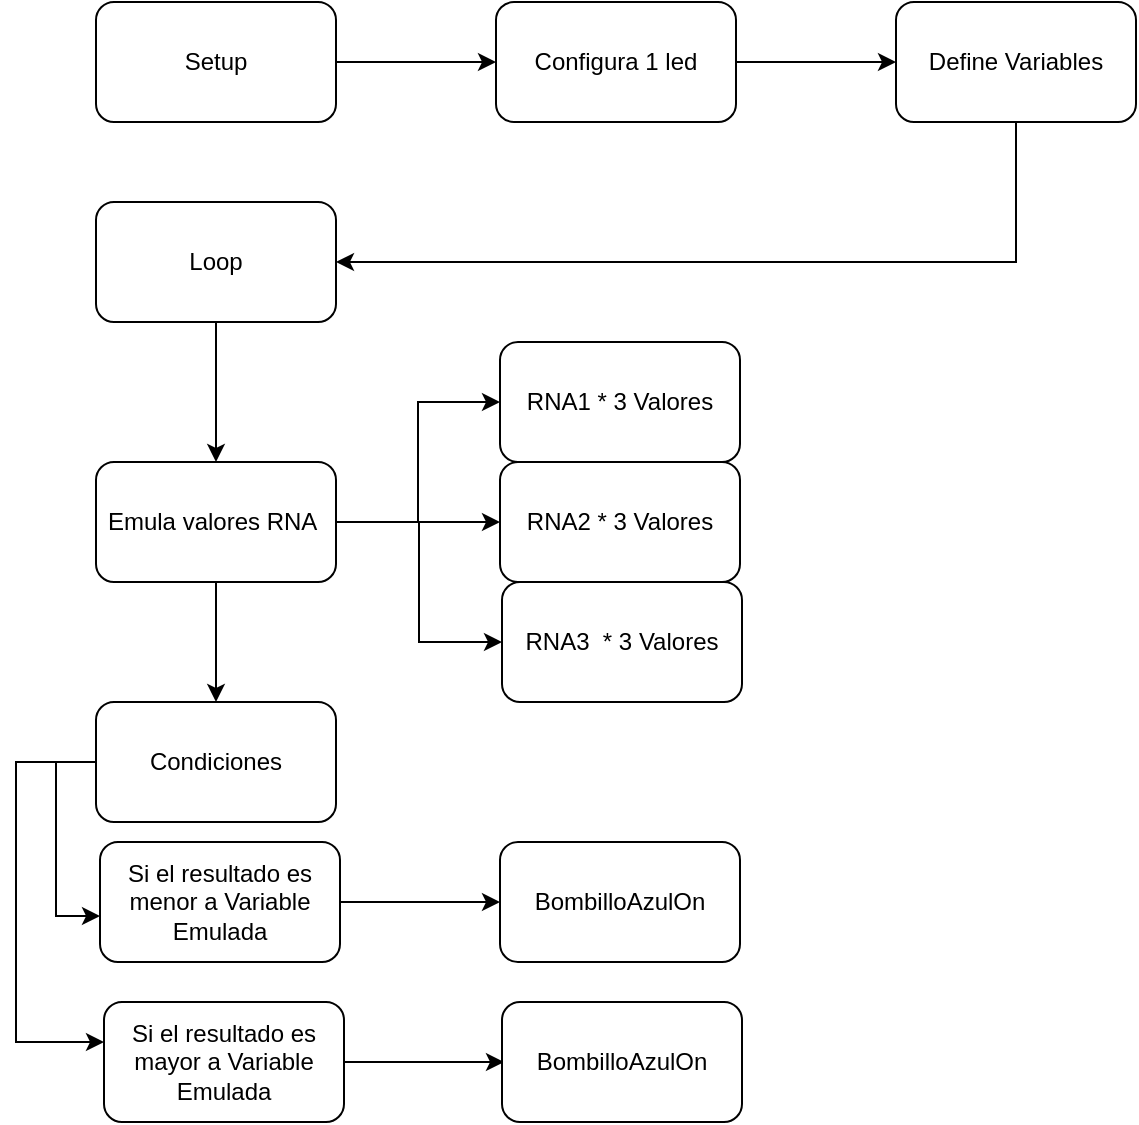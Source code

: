 <mxfile version="13.8.8" type="github">
  <diagram id="s3wOCitCLO4PlVrEnYXP" name="Page-1">
    <mxGraphModel dx="946" dy="687" grid="1" gridSize="10" guides="1" tooltips="1" connect="1" arrows="1" fold="1" page="1" pageScale="1" pageWidth="827" pageHeight="1169" math="0" shadow="0">
      <root>
        <mxCell id="0" />
        <mxCell id="1" parent="0" />
        <mxCell id="o4U9HGMZf2FGrwtJt9P9-37" style="edgeStyle=orthogonalEdgeStyle;rounded=0;orthogonalLoop=1;jettySize=auto;html=1;entryX=0;entryY=0.5;entryDx=0;entryDy=0;" edge="1" parent="1" source="o4U9HGMZf2FGrwtJt9P9-27" target="o4U9HGMZf2FGrwtJt9P9-34">
          <mxGeometry relative="1" as="geometry" />
        </mxCell>
        <mxCell id="o4U9HGMZf2FGrwtJt9P9-1" value="BombilloAzulOn" style="rounded=1;whiteSpace=wrap;html=1;" vertex="1" parent="1">
          <mxGeometry x="452" y="570" width="120" height="60" as="geometry" />
        </mxCell>
        <mxCell id="o4U9HGMZf2FGrwtJt9P9-29" value="" style="edgeStyle=orthogonalEdgeStyle;rounded=0;orthogonalLoop=1;jettySize=auto;html=1;" edge="1" parent="1" source="o4U9HGMZf2FGrwtJt9P9-3" target="o4U9HGMZf2FGrwtJt9P9-27">
          <mxGeometry relative="1" as="geometry" />
        </mxCell>
        <mxCell id="o4U9HGMZf2FGrwtJt9P9-3" value="Loop" style="rounded=1;whiteSpace=wrap;html=1;" vertex="1" parent="1">
          <mxGeometry x="250" y="250" width="120" height="60" as="geometry" />
        </mxCell>
        <mxCell id="o4U9HGMZf2FGrwtJt9P9-4" value="" style="edgeStyle=orthogonalEdgeStyle;rounded=0;orthogonalLoop=1;jettySize=auto;html=1;" edge="1" source="o4U9HGMZf2FGrwtJt9P9-5" target="o4U9HGMZf2FGrwtJt9P9-7" parent="1">
          <mxGeometry relative="1" as="geometry" />
        </mxCell>
        <mxCell id="o4U9HGMZf2FGrwtJt9P9-5" value="Setup" style="rounded=1;whiteSpace=wrap;html=1;" vertex="1" parent="1">
          <mxGeometry x="250" y="150" width="120" height="60" as="geometry" />
        </mxCell>
        <mxCell id="o4U9HGMZf2FGrwtJt9P9-6" style="edgeStyle=orthogonalEdgeStyle;rounded=0;orthogonalLoop=1;jettySize=auto;html=1;exitX=0.5;exitY=1;exitDx=0;exitDy=0;" edge="1" source="o4U9HGMZf2FGrwtJt9P9-25" target="o4U9HGMZf2FGrwtJt9P9-3" parent="1">
          <mxGeometry relative="1" as="geometry">
            <Array as="points">
              <mxPoint x="710" y="280" />
            </Array>
          </mxGeometry>
        </mxCell>
        <mxCell id="o4U9HGMZf2FGrwtJt9P9-26" value="" style="edgeStyle=orthogonalEdgeStyle;rounded=0;orthogonalLoop=1;jettySize=auto;html=1;" edge="1" parent="1" source="o4U9HGMZf2FGrwtJt9P9-7" target="o4U9HGMZf2FGrwtJt9P9-25">
          <mxGeometry relative="1" as="geometry" />
        </mxCell>
        <mxCell id="o4U9HGMZf2FGrwtJt9P9-7" value="Configura 1 led" style="whiteSpace=wrap;html=1;rounded=1;" vertex="1" parent="1">
          <mxGeometry x="450" y="150" width="120" height="60" as="geometry" />
        </mxCell>
        <mxCell id="o4U9HGMZf2FGrwtJt9P9-8" style="edgeStyle=orthogonalEdgeStyle;rounded=0;orthogonalLoop=1;jettySize=auto;html=1;entryX=0;entryY=0.5;entryDx=0;entryDy=0;" edge="1" source="o4U9HGMZf2FGrwtJt9P9-9" parent="1">
          <mxGeometry relative="1" as="geometry">
            <mxPoint x="454" y="680" as="targetPoint" />
          </mxGeometry>
        </mxCell>
        <mxCell id="o4U9HGMZf2FGrwtJt9P9-9" value="Si el resultado es mayor a Variable Emulada" style="whiteSpace=wrap;html=1;rounded=1;" vertex="1" parent="1">
          <mxGeometry x="254" y="650" width="120" height="60" as="geometry" />
        </mxCell>
        <mxCell id="o4U9HGMZf2FGrwtJt9P9-11" style="edgeStyle=orthogonalEdgeStyle;rounded=0;orthogonalLoop=1;jettySize=auto;html=1;entryX=0;entryY=0.617;entryDx=0;entryDy=0;entryPerimeter=0;" edge="1" source="o4U9HGMZf2FGrwtJt9P9-15" target="o4U9HGMZf2FGrwtJt9P9-17" parent="1">
          <mxGeometry relative="1" as="geometry">
            <Array as="points">
              <mxPoint x="230" y="530" />
              <mxPoint x="230" y="607" />
            </Array>
          </mxGeometry>
        </mxCell>
        <mxCell id="o4U9HGMZf2FGrwtJt9P9-12" style="edgeStyle=orthogonalEdgeStyle;rounded=0;orthogonalLoop=1;jettySize=auto;html=1;" edge="1" source="o4U9HGMZf2FGrwtJt9P9-15" target="o4U9HGMZf2FGrwtJt9P9-9" parent="1">
          <mxGeometry relative="1" as="geometry">
            <Array as="points">
              <mxPoint x="210" y="530" />
              <mxPoint x="210" y="670" />
            </Array>
          </mxGeometry>
        </mxCell>
        <mxCell id="o4U9HGMZf2FGrwtJt9P9-15" value="Condiciones" style="whiteSpace=wrap;html=1;rounded=1;" vertex="1" parent="1">
          <mxGeometry x="250" y="500" width="120" height="60" as="geometry" />
        </mxCell>
        <mxCell id="o4U9HGMZf2FGrwtJt9P9-16" style="edgeStyle=orthogonalEdgeStyle;rounded=0;orthogonalLoop=1;jettySize=auto;html=1;" edge="1" source="o4U9HGMZf2FGrwtJt9P9-17" target="o4U9HGMZf2FGrwtJt9P9-1" parent="1">
          <mxGeometry relative="1" as="geometry" />
        </mxCell>
        <mxCell id="o4U9HGMZf2FGrwtJt9P9-17" value="Si el resultado es menor a Variable Emulada" style="whiteSpace=wrap;html=1;rounded=1;" vertex="1" parent="1">
          <mxGeometry x="252" y="570" width="120" height="60" as="geometry" />
        </mxCell>
        <mxCell id="o4U9HGMZf2FGrwtJt9P9-25" value="Define Variables" style="whiteSpace=wrap;html=1;rounded=1;" vertex="1" parent="1">
          <mxGeometry x="650" y="150" width="120" height="60" as="geometry" />
        </mxCell>
        <mxCell id="o4U9HGMZf2FGrwtJt9P9-31" value="" style="edgeStyle=orthogonalEdgeStyle;rounded=0;orthogonalLoop=1;jettySize=auto;html=1;" edge="1" parent="1" source="o4U9HGMZf2FGrwtJt9P9-27" target="o4U9HGMZf2FGrwtJt9P9-30">
          <mxGeometry relative="1" as="geometry" />
        </mxCell>
        <mxCell id="o4U9HGMZf2FGrwtJt9P9-36" style="edgeStyle=orthogonalEdgeStyle;rounded=0;orthogonalLoop=1;jettySize=auto;html=1;entryX=0;entryY=0.5;entryDx=0;entryDy=0;" edge="1" parent="1" source="o4U9HGMZf2FGrwtJt9P9-27" target="o4U9HGMZf2FGrwtJt9P9-32">
          <mxGeometry relative="1" as="geometry" />
        </mxCell>
        <mxCell id="o4U9HGMZf2FGrwtJt9P9-38" value="" style="edgeStyle=orthogonalEdgeStyle;rounded=0;orthogonalLoop=1;jettySize=auto;html=1;" edge="1" parent="1" source="o4U9HGMZf2FGrwtJt9P9-27" target="o4U9HGMZf2FGrwtJt9P9-15">
          <mxGeometry relative="1" as="geometry" />
        </mxCell>
        <mxCell id="o4U9HGMZf2FGrwtJt9P9-27" value="Emula valores RNA&amp;nbsp;" style="rounded=1;whiteSpace=wrap;html=1;" vertex="1" parent="1">
          <mxGeometry x="250" y="380" width="120" height="60" as="geometry" />
        </mxCell>
        <mxCell id="o4U9HGMZf2FGrwtJt9P9-30" value="RNA1 * 3 Valores" style="whiteSpace=wrap;html=1;rounded=1;" vertex="1" parent="1">
          <mxGeometry x="452" y="320" width="120" height="60" as="geometry" />
        </mxCell>
        <mxCell id="o4U9HGMZf2FGrwtJt9P9-32" value="RNA2&amp;nbsp;* 3 Valores" style="whiteSpace=wrap;html=1;rounded=1;" vertex="1" parent="1">
          <mxGeometry x="452" y="380" width="120" height="60" as="geometry" />
        </mxCell>
        <mxCell id="o4U9HGMZf2FGrwtJt9P9-34" value="RNA3 &amp;nbsp;* 3 Valores" style="whiteSpace=wrap;html=1;rounded=1;" vertex="1" parent="1">
          <mxGeometry x="453" y="440" width="120" height="60" as="geometry" />
        </mxCell>
        <mxCell id="o4U9HGMZf2FGrwtJt9P9-39" value="BombilloAzulOn" style="rounded=1;whiteSpace=wrap;html=1;" vertex="1" parent="1">
          <mxGeometry x="453" y="650" width="120" height="60" as="geometry" />
        </mxCell>
      </root>
    </mxGraphModel>
  </diagram>
</mxfile>

